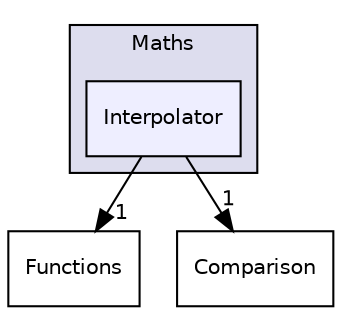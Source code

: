 digraph "Interpolator" {
  compound=true
  node [ fontsize="10", fontname="Helvetica"];
  edge [ labelfontsize="10", labelfontname="Helvetica"];
  subgraph clusterdir_134381abc7ea5127381f5d379b47f885 {
    graph [ bgcolor="#ddddee", pencolor="black", label="Maths" fontname="Helvetica", fontsize="10", URL="dir_134381abc7ea5127381f5d379b47f885.html"]
  dir_1a780048b8fccef4957102cc0f8a7a2c [shape=box, label="Interpolator", style="filled", fillcolor="#eeeeff", pencolor="black", URL="dir_1a780048b8fccef4957102cc0f8a7a2c.html"];
  }
  dir_6e66bb46395047836fb4733dc576fc79 [shape=box label="Functions" URL="dir_6e66bb46395047836fb4733dc576fc79.html"];
  dir_204984916f57bc1a6e4144bed7fb3355 [shape=box label="Comparison" URL="dir_204984916f57bc1a6e4144bed7fb3355.html"];
  dir_1a780048b8fccef4957102cc0f8a7a2c->dir_6e66bb46395047836fb4733dc576fc79 [headlabel="1", labeldistance=1.5 headhref="dir_000004_000012.html"];
  dir_1a780048b8fccef4957102cc0f8a7a2c->dir_204984916f57bc1a6e4144bed7fb3355 [headlabel="1", labeldistance=1.5 headhref="dir_000004_000003.html"];
}

